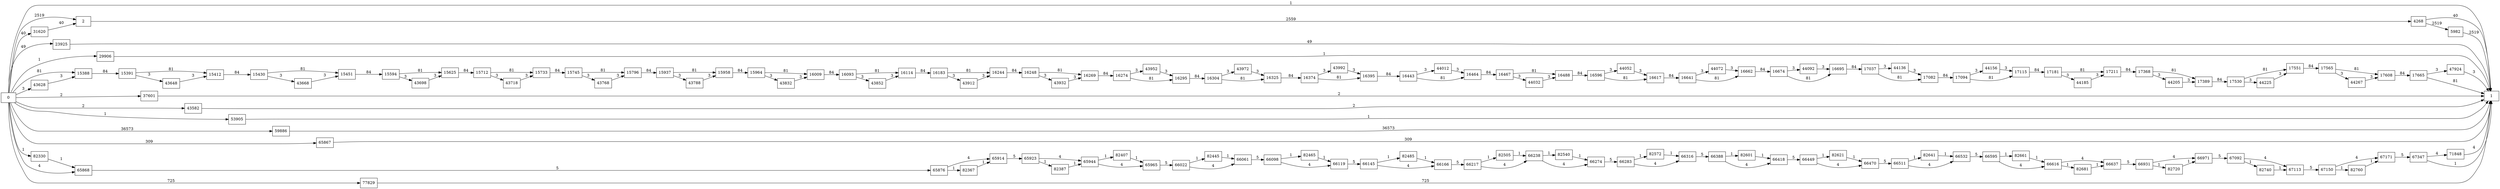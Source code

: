 digraph {
	graph [rankdir=LR]
	node [shape=rectangle]
	2 -> 4268 [label=2559]
	4268 -> 1 [label=40]
	4268 -> 5982 [label=2519]
	5982 -> 1 [label=2519]
	15388 -> 15391 [label=84]
	15391 -> 15412 [label=81]
	15391 -> 43648 [label=3]
	15412 -> 15430 [label=84]
	15430 -> 15451 [label=81]
	15430 -> 43668 [label=3]
	15451 -> 15594 [label=84]
	15594 -> 15625 [label=81]
	15594 -> 43698 [label=3]
	15625 -> 15712 [label=84]
	15712 -> 15733 [label=81]
	15712 -> 43718 [label=3]
	15733 -> 15745 [label=84]
	15745 -> 15796 [label=81]
	15745 -> 43768 [label=3]
	15796 -> 15937 [label=84]
	15937 -> 15958 [label=81]
	15937 -> 43788 [label=3]
	15958 -> 15964 [label=84]
	15964 -> 16009 [label=81]
	15964 -> 43832 [label=3]
	16009 -> 16093 [label=84]
	16093 -> 16114 [label=81]
	16093 -> 43852 [label=3]
	16114 -> 16183 [label=84]
	16183 -> 16244 [label=81]
	16183 -> 43912 [label=3]
	16244 -> 16248 [label=84]
	16248 -> 16269 [label=81]
	16248 -> 43932 [label=3]
	16269 -> 16274 [label=84]
	16274 -> 16295 [label=81]
	16274 -> 43952 [label=3]
	16295 -> 16304 [label=84]
	16304 -> 16325 [label=81]
	16304 -> 43972 [label=3]
	16325 -> 16374 [label=84]
	16374 -> 16395 [label=81]
	16374 -> 43992 [label=3]
	16395 -> 16443 [label=84]
	16443 -> 16464 [label=81]
	16443 -> 44012 [label=3]
	16464 -> 16467 [label=84]
	16467 -> 16488 [label=81]
	16467 -> 44032 [label=3]
	16488 -> 16596 [label=84]
	16596 -> 16617 [label=81]
	16596 -> 44052 [label=3]
	16617 -> 16641 [label=84]
	16641 -> 16662 [label=81]
	16641 -> 44072 [label=3]
	16662 -> 16674 [label=84]
	16674 -> 16695 [label=81]
	16674 -> 44092 [label=3]
	16695 -> 17037 [label=84]
	17037 -> 17082 [label=81]
	17037 -> 44136 [label=3]
	17082 -> 17094 [label=84]
	17094 -> 17115 [label=81]
	17094 -> 44156 [label=3]
	17115 -> 17181 [label=84]
	17181 -> 17211 [label=81]
	17181 -> 44185 [label=3]
	17211 -> 17368 [label=84]
	17368 -> 17389 [label=81]
	17368 -> 44205 [label=3]
	17389 -> 17530 [label=84]
	17530 -> 17551 [label=81]
	17530 -> 44225 [label=3]
	17551 -> 17565 [label=84]
	17565 -> 17608 [label=81]
	17565 -> 44267 [label=3]
	17608 -> 17665 [label=84]
	17665 -> 1 [label=81]
	17665 -> 47924 [label=3]
	23925 -> 1 [label=49]
	29906 -> 1 [label=1]
	31620 -> 2 [label=40]
	37601 -> 1 [label=2]
	43582 -> 1 [label=2]
	43628 -> 15388 [label=3]
	43648 -> 15412 [label=3]
	43668 -> 15451 [label=3]
	43698 -> 15625 [label=3]
	43718 -> 15733 [label=3]
	43768 -> 15796 [label=3]
	43788 -> 15958 [label=3]
	43832 -> 16009 [label=3]
	43852 -> 16114 [label=3]
	43912 -> 16244 [label=3]
	43932 -> 16269 [label=3]
	43952 -> 16295 [label=3]
	43972 -> 16325 [label=3]
	43992 -> 16395 [label=3]
	44012 -> 16464 [label=3]
	44032 -> 16488 [label=3]
	44052 -> 16617 [label=3]
	44072 -> 16662 [label=3]
	44092 -> 16695 [label=3]
	44136 -> 17082 [label=3]
	44156 -> 17115 [label=3]
	44185 -> 17211 [label=3]
	44205 -> 17389 [label=3]
	44225 -> 17551 [label=3]
	44267 -> 17608 [label=3]
	47924 -> 1 [label=3]
	53905 -> 1 [label=1]
	59886 -> 1 [label=36573]
	65867 -> 1 [label=309]
	65868 -> 65876 [label=5]
	65876 -> 65914 [label=4]
	65876 -> 82367 [label=1]
	65914 -> 65923 [label=5]
	65923 -> 65944 [label=4]
	65923 -> 82387 [label=1]
	65944 -> 65965 [label=4]
	65944 -> 82407 [label=1]
	65965 -> 66022 [label=5]
	66022 -> 66061 [label=4]
	66022 -> 82445 [label=1]
	66061 -> 66098 [label=5]
	66098 -> 66119 [label=4]
	66098 -> 82465 [label=1]
	66119 -> 66145 [label=5]
	66145 -> 66166 [label=4]
	66145 -> 82485 [label=1]
	66166 -> 66217 [label=5]
	66217 -> 66238 [label=4]
	66217 -> 82505 [label=1]
	66238 -> 66274 [label=4]
	66238 -> 82540 [label=1]
	66274 -> 66283 [label=5]
	66283 -> 66316 [label=4]
	66283 -> 82572 [label=1]
	66316 -> 66388 [label=5]
	66388 -> 66418 [label=4]
	66388 -> 82601 [label=1]
	66418 -> 66449 [label=5]
	66449 -> 66470 [label=4]
	66449 -> 82621 [label=1]
	66470 -> 66511 [label=5]
	66511 -> 66532 [label=4]
	66511 -> 82641 [label=1]
	66532 -> 66595 [label=5]
	66595 -> 66616 [label=4]
	66595 -> 82661 [label=1]
	66616 -> 66637 [label=4]
	66616 -> 82681 [label=1]
	66637 -> 66931 [label=5]
	66931 -> 66971 [label=4]
	66931 -> 82720 [label=1]
	66971 -> 67092 [label=5]
	67092 -> 67113 [label=4]
	67092 -> 82740 [label=1]
	67113 -> 67150 [label=5]
	67150 -> 67171 [label=4]
	67150 -> 82760 [label=1]
	67171 -> 67347 [label=5]
	67347 -> 1 [label=1]
	67347 -> 71848 [label=4]
	71848 -> 1 [label=4]
	77829 -> 1 [label=725]
	82330 -> 65868 [label=1]
	82367 -> 65914 [label=1]
	82387 -> 65944 [label=1]
	82407 -> 65965 [label=1]
	82445 -> 66061 [label=1]
	82465 -> 66119 [label=1]
	82485 -> 66166 [label=1]
	82505 -> 66238 [label=1]
	82540 -> 66274 [label=1]
	82572 -> 66316 [label=1]
	82601 -> 66418 [label=1]
	82621 -> 66470 [label=1]
	82641 -> 66532 [label=1]
	82661 -> 66616 [label=1]
	82681 -> 66637 [label=1]
	82720 -> 66971 [label=1]
	82740 -> 67113 [label=1]
	82760 -> 67171 [label=1]
	0 -> 2 [label=2519]
	0 -> 65868 [label=4]
	0 -> 1 [label=1]
	0 -> 15388 [label=81]
	0 -> 23925 [label=49]
	0 -> 29906 [label=1]
	0 -> 31620 [label=40]
	0 -> 37601 [label=2]
	0 -> 43582 [label=2]
	0 -> 43628 [label=3]
	0 -> 53905 [label=1]
	0 -> 59886 [label=36573]
	0 -> 65867 [label=309]
	0 -> 77829 [label=725]
	0 -> 82330 [label=1]
}
